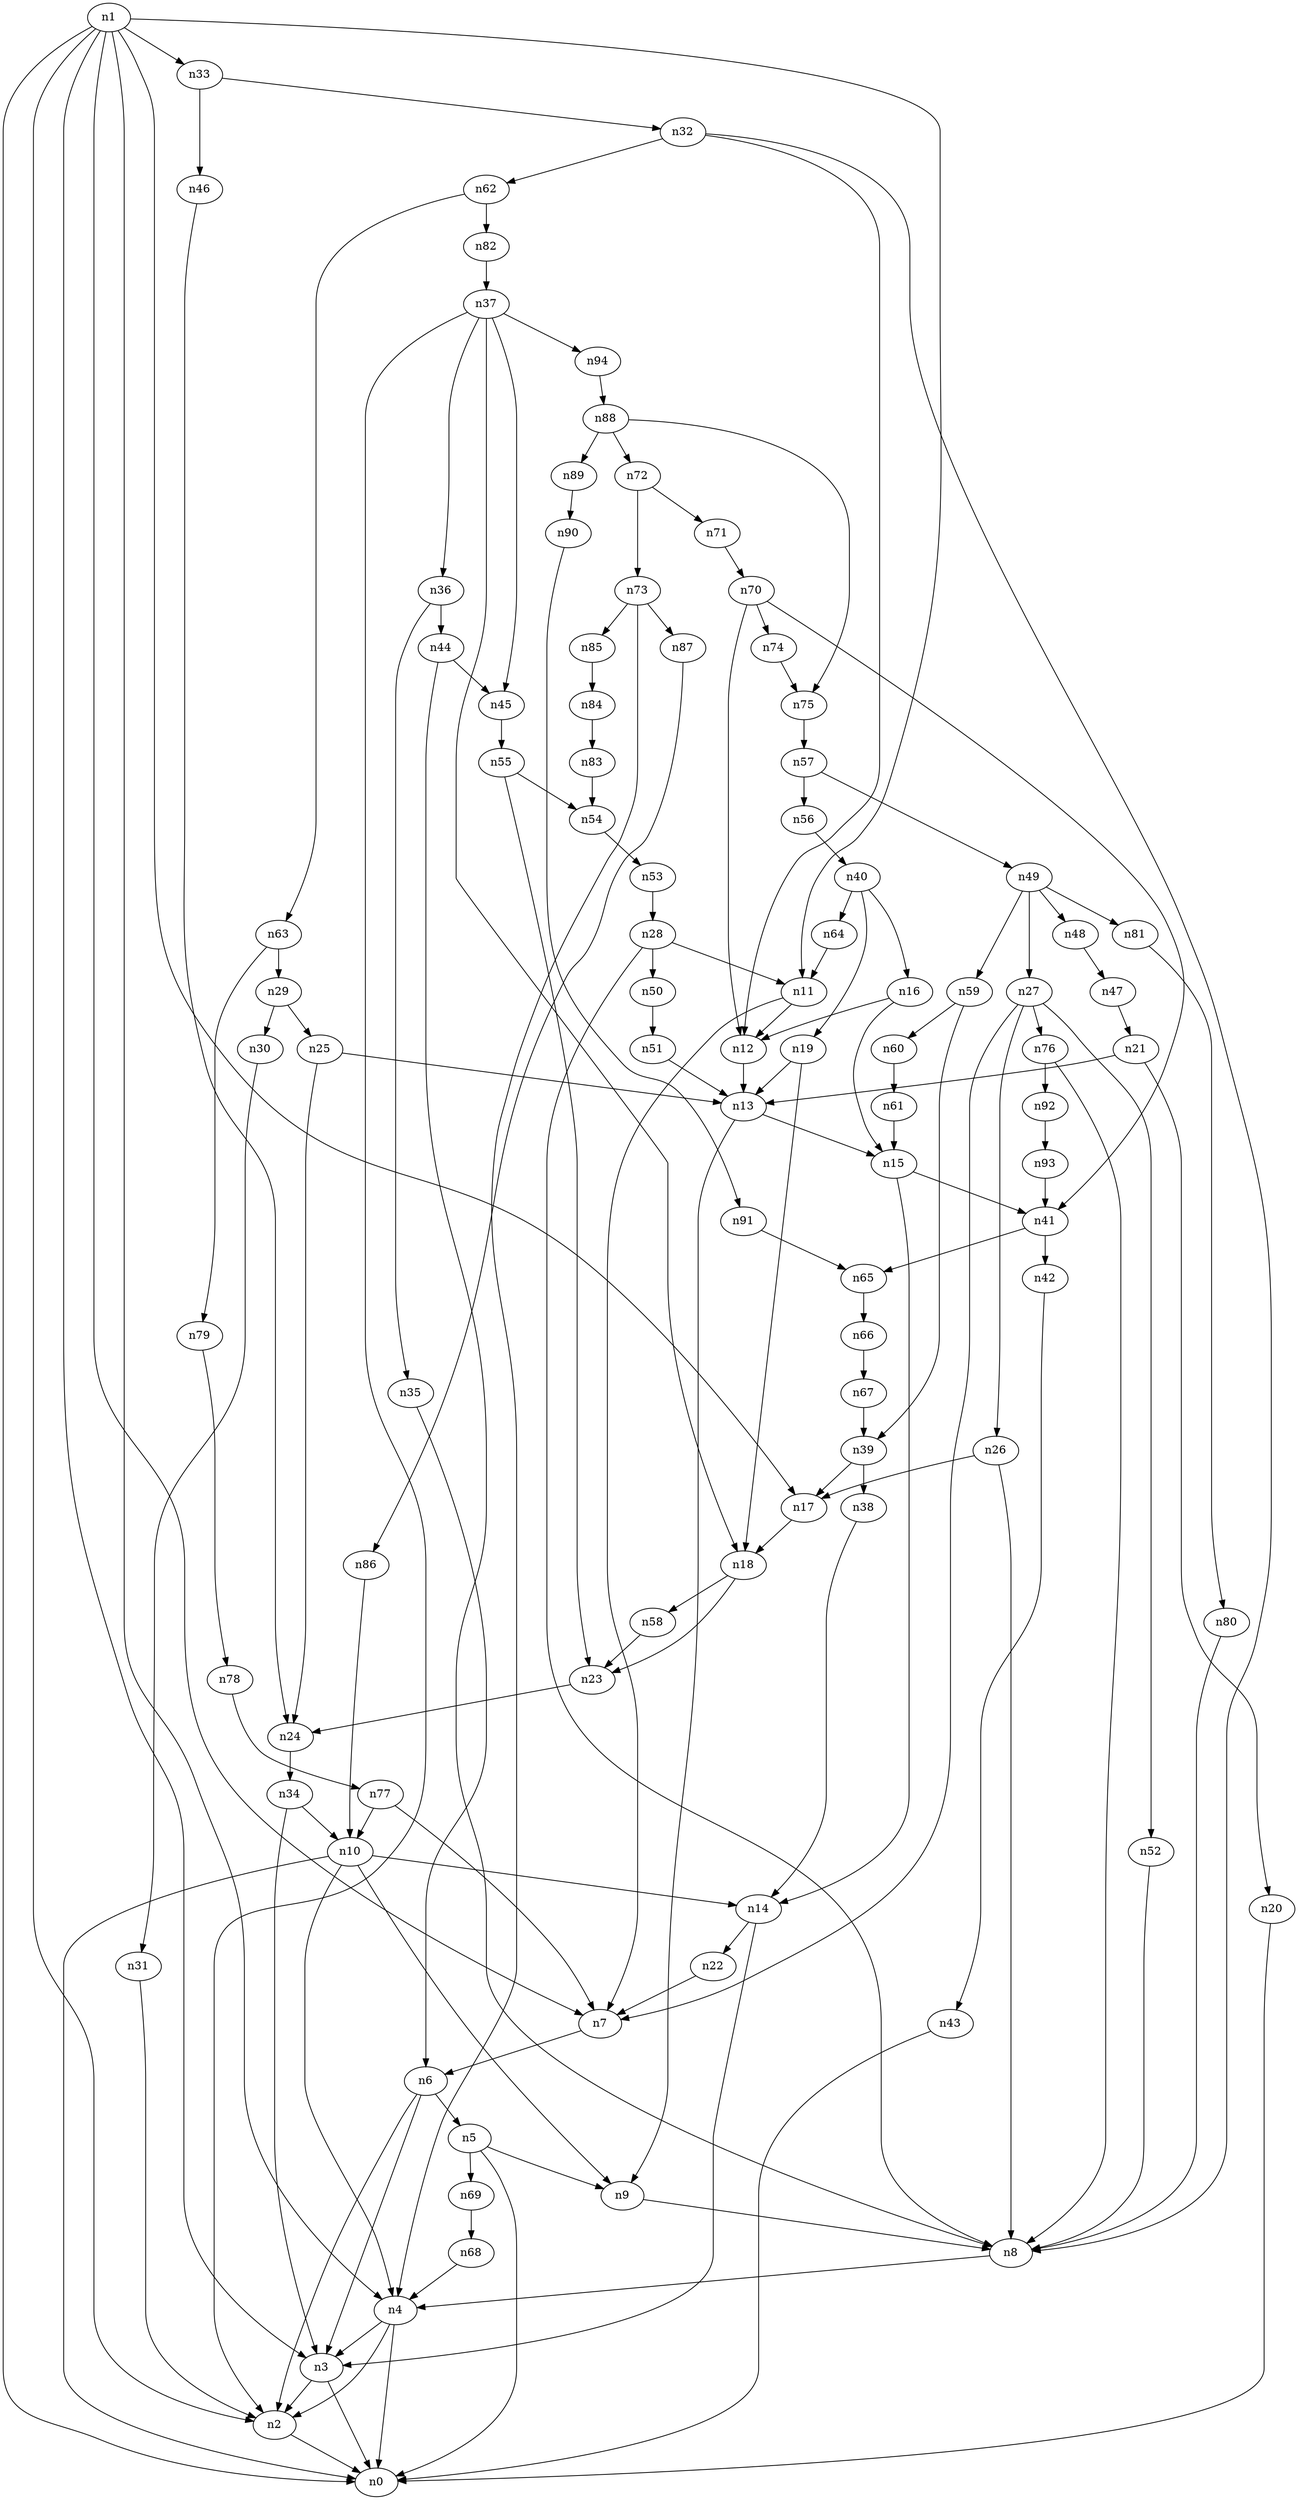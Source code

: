 digraph G {
	n1 -> n0	 [_graphml_id=e0];
	n1 -> n2	 [_graphml_id=e1];
	n1 -> n3	 [_graphml_id=e6];
	n1 -> n4	 [_graphml_id=e9];
	n1 -> n7	 [_graphml_id=e13];
	n1 -> n11	 [_graphml_id=e20];
	n1 -> n17	 [_graphml_id=e31];
	n1 -> n33	 [_graphml_id=e56];
	n2 -> n0	 [_graphml_id=e5];
	n3 -> n0	 [_graphml_id=e8];
	n3 -> n2	 [_graphml_id=e2];
	n4 -> n0	 [_graphml_id=e4];
	n4 -> n2	 [_graphml_id=e7];
	n4 -> n3	 [_graphml_id=e3];
	n5 -> n0	 [_graphml_id=e10];
	n5 -> n9	 [_graphml_id=e16];
	n5 -> n69	 [_graphml_id=e115];
	n6 -> n2	 [_graphml_id=e29];
	n6 -> n3	 [_graphml_id=e30];
	n6 -> n5	 [_graphml_id=e11];
	n7 -> n6	 [_graphml_id=e12];
	n8 -> n4	 [_graphml_id=e14];
	n9 -> n8	 [_graphml_id=e15];
	n10 -> n0	 [_graphml_id=e19];
	n10 -> n4	 [_graphml_id=e18];
	n10 -> n9	 [_graphml_id=e17];
	n10 -> n14	 [_graphml_id=e24];
	n11 -> n7	 [_graphml_id=e108];
	n11 -> n12	 [_graphml_id=e21];
	n12 -> n13	 [_graphml_id=e22];
	n13 -> n9	 [_graphml_id=e23];
	n13 -> n15	 [_graphml_id=e26];
	n14 -> n3	 [_graphml_id=e49];
	n14 -> n22	 [_graphml_id=e39];
	n15 -> n14	 [_graphml_id=e25];
	n15 -> n41	 [_graphml_id=e70];
	n16 -> n12	 [_graphml_id=e28];
	n16 -> n15	 [_graphml_id=e27];
	n17 -> n18	 [_graphml_id=e32];
	n18 -> n23	 [_graphml_id=e40];
	n18 -> n58	 [_graphml_id=e98];
	n19 -> n13	 [_graphml_id=e34];
	n19 -> n18	 [_graphml_id=e33];
	n20 -> n0	 [_graphml_id=e35];
	n21 -> n13	 [_graphml_id=e37];
	n21 -> n20	 [_graphml_id=e36];
	n22 -> n7	 [_graphml_id=e38];
	n23 -> n24	 [_graphml_id=e41];
	n24 -> n34	 [_graphml_id=e58];
	n25 -> n13	 [_graphml_id=e43];
	n25 -> n24	 [_graphml_id=e42];
	n26 -> n8	 [_graphml_id=e44];
	n26 -> n17	 [_graphml_id=e79];
	n27 -> n7	 [_graphml_id=e46];
	n27 -> n26	 [_graphml_id=e45];
	n27 -> n52	 [_graphml_id=e87];
	n27 -> n76	 [_graphml_id=e126];
	n28 -> n8	 [_graphml_id=e48];
	n28 -> n11	 [_graphml_id=e47];
	n28 -> n50	 [_graphml_id=e84];
	n29 -> n25	 [_graphml_id=e50];
	n29 -> n30	 [_graphml_id=e51];
	n30 -> n31	 [_graphml_id=e52];
	n31 -> n2	 [_graphml_id=e53];
	n32 -> n8	 [_graphml_id=e54];
	n32 -> n12	 [_graphml_id=e69];
	n32 -> n62	 [_graphml_id=e103];
	n33 -> n32	 [_graphml_id=e55];
	n33 -> n46	 [_graphml_id=e77];
	n34 -> n3	 [_graphml_id=e57];
	n34 -> n10	 [_graphml_id=e59];
	n35 -> n6	 [_graphml_id=e60];
	n36 -> n35	 [_graphml_id=e61];
	n36 -> n44	 [_graphml_id=e89];
	n37 -> n2	 [_graphml_id=e63];
	n37 -> n18	 [_graphml_id=e148];
	n37 -> n36	 [_graphml_id=e62];
	n37 -> n45	 [_graphml_id=e76];
	n37 -> n94	 [_graphml_id=e156];
	n38 -> n14	 [_graphml_id=e64];
	n39 -> n17	 [_graphml_id=e66];
	n39 -> n38	 [_graphml_id=e65];
	n40 -> n16	 [_graphml_id=e68];
	n40 -> n19	 [_graphml_id=e67];
	n40 -> n64	 [_graphml_id=e107];
	n41 -> n42	 [_graphml_id=e71];
	n41 -> n65	 [_graphml_id=e109];
	n42 -> n43	 [_graphml_id=e72];
	n43 -> n0	 [_graphml_id=e73];
	n44 -> n8	 [_graphml_id=e74];
	n44 -> n45	 [_graphml_id=e75];
	n45 -> n55	 [_graphml_id=e118];
	n46 -> n24	 [_graphml_id=e78];
	n47 -> n21	 [_graphml_id=e80];
	n48 -> n47	 [_graphml_id=e81];
	n49 -> n27	 [_graphml_id=e83];
	n49 -> n48	 [_graphml_id=e82];
	n49 -> n59	 [_graphml_id=e99];
	n49 -> n81	 [_graphml_id=e135];
	n50 -> n51	 [_graphml_id=e85];
	n51 -> n13	 [_graphml_id=e86];
	n52 -> n8	 [_graphml_id=e88];
	n53 -> n28	 [_graphml_id=e90];
	n54 -> n53	 [_graphml_id=e91];
	n55 -> n23	 [_graphml_id=e93];
	n55 -> n54	 [_graphml_id=e92];
	n56 -> n40	 [_graphml_id=e94];
	n57 -> n49	 [_graphml_id=e96];
	n57 -> n56	 [_graphml_id=e95];
	n58 -> n23	 [_graphml_id=e97];
	n59 -> n39	 [_graphml_id=e128];
	n59 -> n60	 [_graphml_id=e100];
	n60 -> n61	 [_graphml_id=e101];
	n61 -> n15	 [_graphml_id=e102];
	n62 -> n63	 [_graphml_id=e104];
	n62 -> n82	 [_graphml_id=e137];
	n63 -> n29	 [_graphml_id=e105];
	n63 -> n79	 [_graphml_id=e132];
	n64 -> n11	 [_graphml_id=e106];
	n65 -> n66	 [_graphml_id=e110];
	n66 -> n67	 [_graphml_id=e111];
	n67 -> n39	 [_graphml_id=e112];
	n68 -> n4	 [_graphml_id=e113];
	n69 -> n68	 [_graphml_id=e114];
	n70 -> n12	 [_graphml_id=e117];
	n70 -> n41	 [_graphml_id=e116];
	n70 -> n74	 [_graphml_id=e123];
	n71 -> n70	 [_graphml_id=e119];
	n72 -> n71	 [_graphml_id=e120];
	n72 -> n73	 [_graphml_id=e121];
	n73 -> n4	 [_graphml_id=e122];
	n73 -> n85	 [_graphml_id=e142];
	n73 -> n87	 [_graphml_id=e145];
	n74 -> n75	 [_graphml_id=e124];
	n75 -> n57	 [_graphml_id=e125];
	n76 -> n8	 [_graphml_id=e127];
	n76 -> n92	 [_graphml_id=e153];
	n77 -> n7	 [_graphml_id=e129];
	n77 -> n10	 [_graphml_id=e138];
	n78 -> n77	 [_graphml_id=e130];
	n79 -> n78	 [_graphml_id=e131];
	n80 -> n8	 [_graphml_id=e133];
	n81 -> n80	 [_graphml_id=e134];
	n82 -> n37	 [_graphml_id=e136];
	n83 -> n54	 [_graphml_id=e139];
	n84 -> n83	 [_graphml_id=e140];
	n85 -> n84	 [_graphml_id=e141];
	n86 -> n10	 [_graphml_id=e143];
	n87 -> n86	 [_graphml_id=e144];
	n88 -> n72	 [_graphml_id=e147];
	n88 -> n75	 [_graphml_id=e146];
	n88 -> n89	 [_graphml_id=e149];
	n89 -> n90	 [_graphml_id=e150];
	n90 -> n91	 [_graphml_id=e151];
	n91 -> n65	 [_graphml_id=e152];
	n92 -> n93	 [_graphml_id=e154];
	n93 -> n41	 [_graphml_id=e155];
	n94 -> n88	 [_graphml_id=e157];
}
